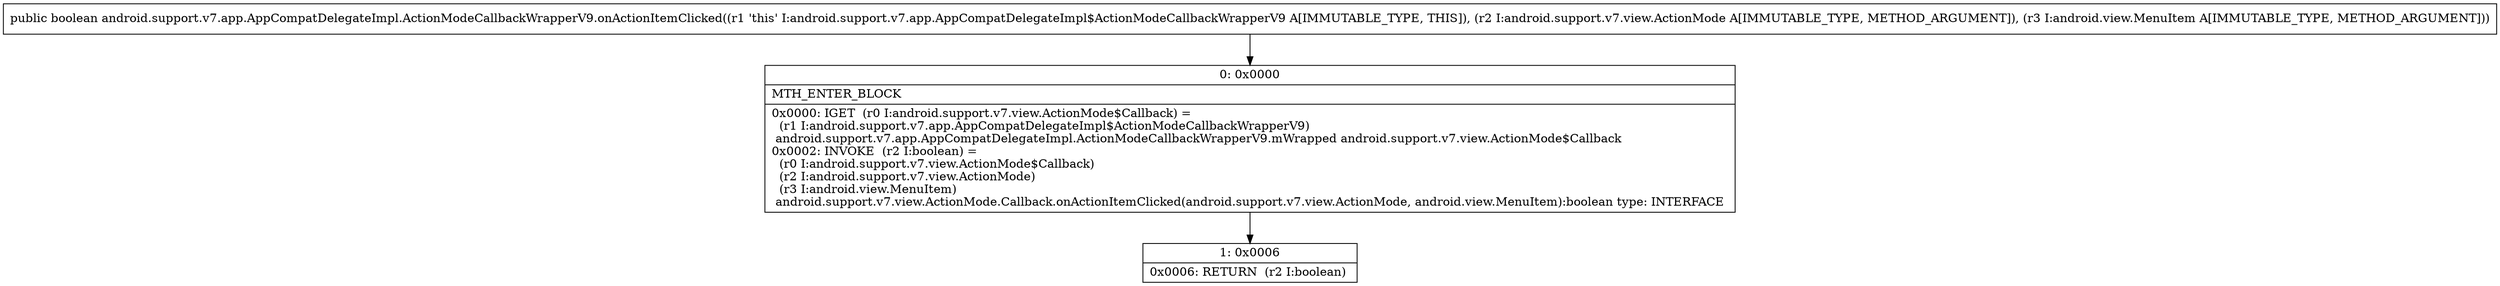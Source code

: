 digraph "CFG forandroid.support.v7.app.AppCompatDelegateImpl.ActionModeCallbackWrapperV9.onActionItemClicked(Landroid\/support\/v7\/view\/ActionMode;Landroid\/view\/MenuItem;)Z" {
Node_0 [shape=record,label="{0\:\ 0x0000|MTH_ENTER_BLOCK\l|0x0000: IGET  (r0 I:android.support.v7.view.ActionMode$Callback) = \l  (r1 I:android.support.v7.app.AppCompatDelegateImpl$ActionModeCallbackWrapperV9)\l android.support.v7.app.AppCompatDelegateImpl.ActionModeCallbackWrapperV9.mWrapped android.support.v7.view.ActionMode$Callback \l0x0002: INVOKE  (r2 I:boolean) = \l  (r0 I:android.support.v7.view.ActionMode$Callback)\l  (r2 I:android.support.v7.view.ActionMode)\l  (r3 I:android.view.MenuItem)\l android.support.v7.view.ActionMode.Callback.onActionItemClicked(android.support.v7.view.ActionMode, android.view.MenuItem):boolean type: INTERFACE \l}"];
Node_1 [shape=record,label="{1\:\ 0x0006|0x0006: RETURN  (r2 I:boolean) \l}"];
MethodNode[shape=record,label="{public boolean android.support.v7.app.AppCompatDelegateImpl.ActionModeCallbackWrapperV9.onActionItemClicked((r1 'this' I:android.support.v7.app.AppCompatDelegateImpl$ActionModeCallbackWrapperV9 A[IMMUTABLE_TYPE, THIS]), (r2 I:android.support.v7.view.ActionMode A[IMMUTABLE_TYPE, METHOD_ARGUMENT]), (r3 I:android.view.MenuItem A[IMMUTABLE_TYPE, METHOD_ARGUMENT])) }"];
MethodNode -> Node_0;
Node_0 -> Node_1;
}

